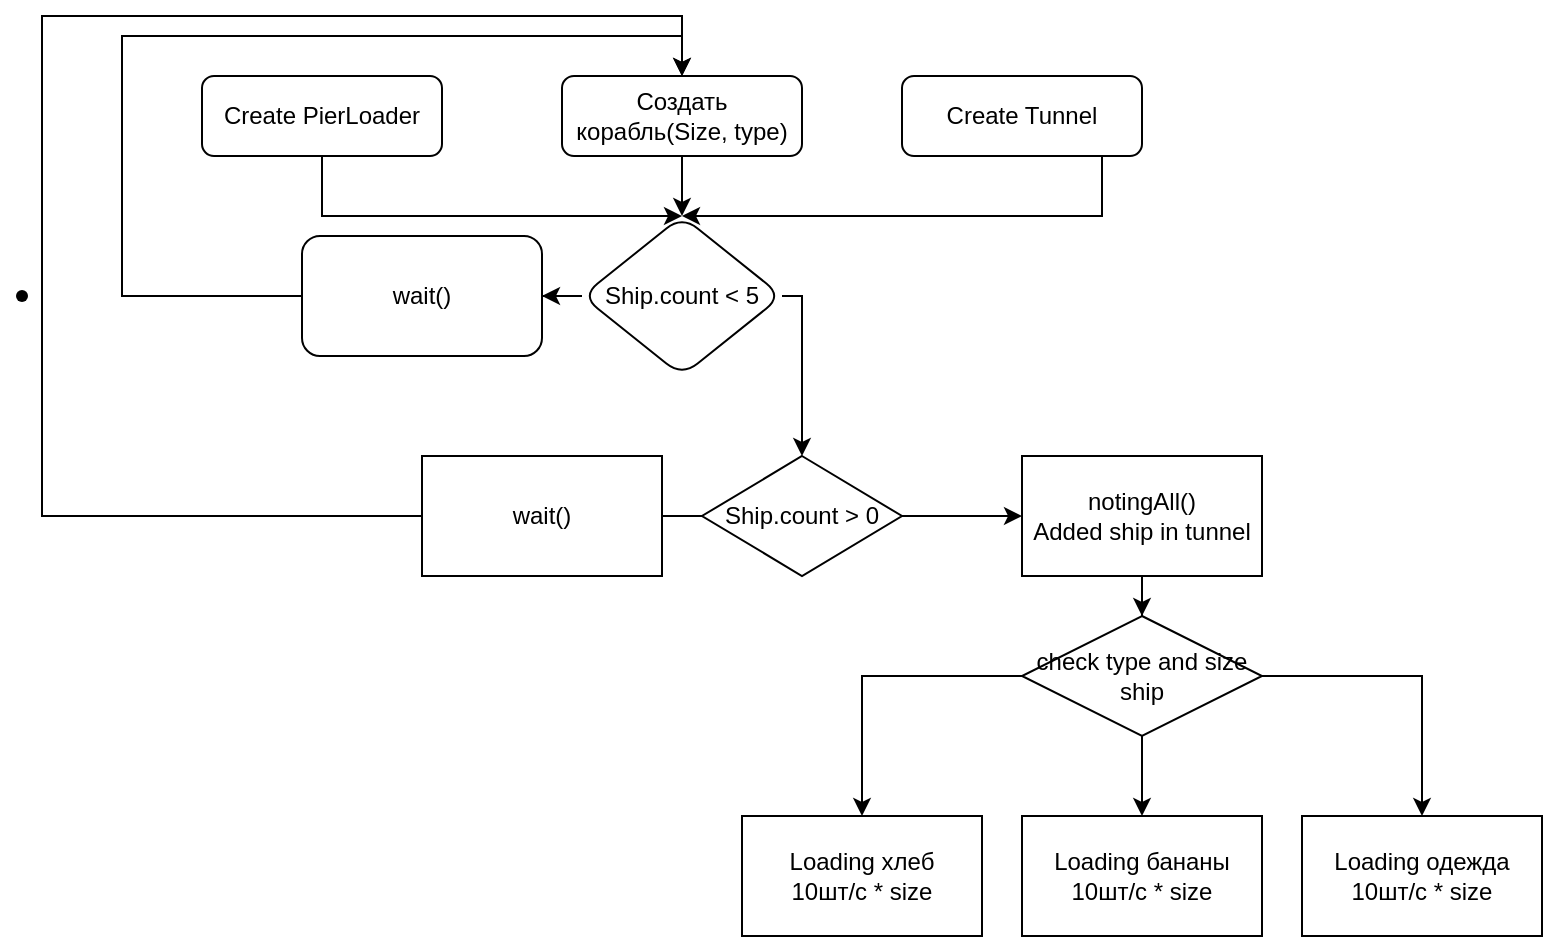 <mxfile version="22.0.1" type="github">
  <diagram id="C5RBs43oDa-KdzZeNtuy" name="Page-1">
    <mxGraphModel dx="1434" dy="771" grid="1" gridSize="10" guides="1" tooltips="1" connect="1" arrows="1" fold="1" page="1" pageScale="1" pageWidth="827" pageHeight="1169" math="0" shadow="0">
      <root>
        <mxCell id="WIyWlLk6GJQsqaUBKTNV-0" />
        <mxCell id="WIyWlLk6GJQsqaUBKTNV-1" parent="WIyWlLk6GJQsqaUBKTNV-0" />
        <mxCell id="a4lBw5MX-ri9Q4Iuq_kU-3" value="" style="edgeStyle=orthogonalEdgeStyle;rounded=0;orthogonalLoop=1;jettySize=auto;html=1;" edge="1" parent="WIyWlLk6GJQsqaUBKTNV-1" source="WIyWlLk6GJQsqaUBKTNV-3" target="a4lBw5MX-ri9Q4Iuq_kU-2">
          <mxGeometry relative="1" as="geometry" />
        </mxCell>
        <mxCell id="WIyWlLk6GJQsqaUBKTNV-3" value="&lt;font style=&quot;vertical-align: inherit;&quot;&gt;&lt;font style=&quot;vertical-align: inherit;&quot;&gt;&lt;font style=&quot;vertical-align: inherit;&quot;&gt;&lt;font style=&quot;vertical-align: inherit;&quot;&gt;&lt;font style=&quot;vertical-align: inherit;&quot;&gt;&lt;font style=&quot;vertical-align: inherit;&quot;&gt;Создать корабль(Size, type)&lt;/font&gt;&lt;/font&gt;&lt;/font&gt;&lt;/font&gt;&lt;/font&gt;&lt;/font&gt;" style="rounded=1;whiteSpace=wrap;html=1;fontSize=12;glass=0;strokeWidth=1;shadow=0;" parent="WIyWlLk6GJQsqaUBKTNV-1" vertex="1">
          <mxGeometry x="310" y="70" width="120" height="40" as="geometry" />
        </mxCell>
        <mxCell id="a4lBw5MX-ri9Q4Iuq_kU-7" value="" style="edgeStyle=orthogonalEdgeStyle;rounded=0;orthogonalLoop=1;jettySize=auto;html=1;entryX=0.5;entryY=0;entryDx=0;entryDy=0;" edge="1" parent="WIyWlLk6GJQsqaUBKTNV-1" source="a4lBw5MX-ri9Q4Iuq_kU-0" target="a4lBw5MX-ri9Q4Iuq_kU-2">
          <mxGeometry relative="1" as="geometry">
            <Array as="points">
              <mxPoint x="580" y="140" />
            </Array>
          </mxGeometry>
        </mxCell>
        <mxCell id="a4lBw5MX-ri9Q4Iuq_kU-0" value="&lt;font style=&quot;vertical-align: inherit;&quot;&gt;&lt;font style=&quot;vertical-align: inherit;&quot;&gt;Сreate Tunnel&lt;/font&gt;&lt;/font&gt;" style="rounded=1;whiteSpace=wrap;html=1;" vertex="1" parent="WIyWlLk6GJQsqaUBKTNV-1">
          <mxGeometry x="480" y="70" width="120" height="40" as="geometry" />
        </mxCell>
        <mxCell id="a4lBw5MX-ri9Q4Iuq_kU-9" value="" style="edgeStyle=orthogonalEdgeStyle;rounded=0;orthogonalLoop=1;jettySize=auto;html=1;entryX=0.5;entryY=0;entryDx=0;entryDy=0;" edge="1" parent="WIyWlLk6GJQsqaUBKTNV-1" source="a4lBw5MX-ri9Q4Iuq_kU-1" target="a4lBw5MX-ri9Q4Iuq_kU-2">
          <mxGeometry relative="1" as="geometry">
            <Array as="points">
              <mxPoint x="190" y="140" />
            </Array>
          </mxGeometry>
        </mxCell>
        <mxCell id="a4lBw5MX-ri9Q4Iuq_kU-1" value="&lt;font style=&quot;vertical-align: inherit;&quot;&gt;&lt;font style=&quot;vertical-align: inherit;&quot;&gt;Сreate PierLoader&lt;/font&gt;&lt;/font&gt;" style="rounded=1;whiteSpace=wrap;html=1;" vertex="1" parent="WIyWlLk6GJQsqaUBKTNV-1">
          <mxGeometry x="130" y="70" width="120" height="40" as="geometry" />
        </mxCell>
        <mxCell id="a4lBw5MX-ri9Q4Iuq_kU-5" value="" style="edgeStyle=orthogonalEdgeStyle;rounded=0;orthogonalLoop=1;jettySize=auto;html=1;entryX=0.5;entryY=0;entryDx=0;entryDy=0;" edge="1" parent="WIyWlLk6GJQsqaUBKTNV-1" source="a4lBw5MX-ri9Q4Iuq_kU-2" target="a4lBw5MX-ri9Q4Iuq_kU-10">
          <mxGeometry relative="1" as="geometry">
            <mxPoint x="510" y="260" as="targetPoint" />
            <Array as="points">
              <mxPoint x="430" y="180" />
              <mxPoint x="430" y="260" />
            </Array>
          </mxGeometry>
        </mxCell>
        <mxCell id="a4lBw5MX-ri9Q4Iuq_kU-29" value="" style="edgeStyle=orthogonalEdgeStyle;rounded=0;orthogonalLoop=1;jettySize=auto;html=1;" edge="1" parent="WIyWlLk6GJQsqaUBKTNV-1" source="a4lBw5MX-ri9Q4Iuq_kU-2" target="a4lBw5MX-ri9Q4Iuq_kU-28">
          <mxGeometry relative="1" as="geometry" />
        </mxCell>
        <mxCell id="a4lBw5MX-ri9Q4Iuq_kU-2" value="Ship.count &amp;lt; 5" style="rhombus;whiteSpace=wrap;html=1;rounded=1;glass=0;strokeWidth=1;shadow=0;" vertex="1" parent="WIyWlLk6GJQsqaUBKTNV-1">
          <mxGeometry x="320" y="140" width="100" height="80" as="geometry" />
        </mxCell>
        <mxCell id="a4lBw5MX-ri9Q4Iuq_kU-12" value="" style="edgeStyle=orthogonalEdgeStyle;rounded=0;orthogonalLoop=1;jettySize=auto;html=1;" edge="1" parent="WIyWlLk6GJQsqaUBKTNV-1" source="a4lBw5MX-ri9Q4Iuq_kU-10" target="a4lBw5MX-ri9Q4Iuq_kU-11">
          <mxGeometry relative="1" as="geometry" />
        </mxCell>
        <mxCell id="a4lBw5MX-ri9Q4Iuq_kU-26" style="edgeStyle=orthogonalEdgeStyle;rounded=0;orthogonalLoop=1;jettySize=auto;html=1;entryX=0.5;entryY=0;entryDx=0;entryDy=0;" edge="1" parent="WIyWlLk6GJQsqaUBKTNV-1" source="a4lBw5MX-ri9Q4Iuq_kU-10" target="WIyWlLk6GJQsqaUBKTNV-3">
          <mxGeometry relative="1" as="geometry">
            <Array as="points">
              <mxPoint x="50" y="290" />
              <mxPoint x="50" y="40" />
              <mxPoint x="370" y="40" />
            </Array>
          </mxGeometry>
        </mxCell>
        <mxCell id="a4lBw5MX-ri9Q4Iuq_kU-10" value="Ship.count &amp;gt; 0" style="rhombus;whiteSpace=wrap;html=1;" vertex="1" parent="WIyWlLk6GJQsqaUBKTNV-1">
          <mxGeometry x="380" y="260" width="100" height="60" as="geometry" />
        </mxCell>
        <mxCell id="a4lBw5MX-ri9Q4Iuq_kU-18" value="" style="edgeStyle=orthogonalEdgeStyle;rounded=0;orthogonalLoop=1;jettySize=auto;html=1;" edge="1" parent="WIyWlLk6GJQsqaUBKTNV-1" source="a4lBw5MX-ri9Q4Iuq_kU-11" target="a4lBw5MX-ri9Q4Iuq_kU-17">
          <mxGeometry relative="1" as="geometry" />
        </mxCell>
        <mxCell id="a4lBw5MX-ri9Q4Iuq_kU-11" value="notingAll()&lt;br&gt;Added ship in tunnel" style="whiteSpace=wrap;html=1;" vertex="1" parent="WIyWlLk6GJQsqaUBKTNV-1">
          <mxGeometry x="540" y="260" width="120" height="60" as="geometry" />
        </mxCell>
        <mxCell id="a4lBw5MX-ri9Q4Iuq_kU-21" value="" style="edgeStyle=orthogonalEdgeStyle;rounded=0;orthogonalLoop=1;jettySize=auto;html=1;" edge="1" parent="WIyWlLk6GJQsqaUBKTNV-1" source="a4lBw5MX-ri9Q4Iuq_kU-17" target="a4lBw5MX-ri9Q4Iuq_kU-20">
          <mxGeometry relative="1" as="geometry" />
        </mxCell>
        <mxCell id="a4lBw5MX-ri9Q4Iuq_kU-23" value="" style="edgeStyle=orthogonalEdgeStyle;rounded=0;orthogonalLoop=1;jettySize=auto;html=1;" edge="1" parent="WIyWlLk6GJQsqaUBKTNV-1" source="a4lBw5MX-ri9Q4Iuq_kU-17" target="a4lBw5MX-ri9Q4Iuq_kU-22">
          <mxGeometry relative="1" as="geometry" />
        </mxCell>
        <mxCell id="a4lBw5MX-ri9Q4Iuq_kU-25" value="" style="edgeStyle=orthogonalEdgeStyle;rounded=0;orthogonalLoop=1;jettySize=auto;html=1;" edge="1" parent="WIyWlLk6GJQsqaUBKTNV-1" source="a4lBw5MX-ri9Q4Iuq_kU-17" target="a4lBw5MX-ri9Q4Iuq_kU-24">
          <mxGeometry relative="1" as="geometry">
            <Array as="points">
              <mxPoint x="740" y="370" />
            </Array>
          </mxGeometry>
        </mxCell>
        <mxCell id="a4lBw5MX-ri9Q4Iuq_kU-17" value="check type and size ship" style="rhombus;whiteSpace=wrap;html=1;" vertex="1" parent="WIyWlLk6GJQsqaUBKTNV-1">
          <mxGeometry x="540" y="340" width="120" height="60" as="geometry" />
        </mxCell>
        <mxCell id="a4lBw5MX-ri9Q4Iuq_kU-20" value="Loading хлеб&lt;br&gt;10шт/с * size&lt;br&gt;" style="whiteSpace=wrap;html=1;" vertex="1" parent="WIyWlLk6GJQsqaUBKTNV-1">
          <mxGeometry x="400" y="440" width="120" height="60" as="geometry" />
        </mxCell>
        <mxCell id="a4lBw5MX-ri9Q4Iuq_kU-22" value="Loading бананы&lt;br style=&quot;border-color: var(--border-color);&quot;&gt;10шт/с * size" style="whiteSpace=wrap;html=1;" vertex="1" parent="WIyWlLk6GJQsqaUBKTNV-1">
          <mxGeometry x="540" y="440" width="120" height="60" as="geometry" />
        </mxCell>
        <mxCell id="a4lBw5MX-ri9Q4Iuq_kU-24" value="Loading одежда&lt;br style=&quot;border-color: var(--border-color);&quot;&gt;10шт/с * size" style="whiteSpace=wrap;html=1;" vertex="1" parent="WIyWlLk6GJQsqaUBKTNV-1">
          <mxGeometry x="680" y="440" width="120" height="60" as="geometry" />
        </mxCell>
        <mxCell id="a4lBw5MX-ri9Q4Iuq_kU-27" value="wait()" style="rounded=0;whiteSpace=wrap;html=1;" vertex="1" parent="WIyWlLk6GJQsqaUBKTNV-1">
          <mxGeometry x="240" y="260" width="120" height="60" as="geometry" />
        </mxCell>
        <mxCell id="a4lBw5MX-ri9Q4Iuq_kU-31" value="" style="edgeStyle=orthogonalEdgeStyle;rounded=0;orthogonalLoop=1;jettySize=auto;html=1;entryX=0.5;entryY=0;entryDx=0;entryDy=0;" edge="1" parent="WIyWlLk6GJQsqaUBKTNV-1" source="a4lBw5MX-ri9Q4Iuq_kU-28" target="WIyWlLk6GJQsqaUBKTNV-3">
          <mxGeometry relative="1" as="geometry">
            <Array as="points">
              <mxPoint x="90" y="180" />
              <mxPoint x="90" y="50" />
              <mxPoint x="370" y="50" />
            </Array>
          </mxGeometry>
        </mxCell>
        <mxCell id="a4lBw5MX-ri9Q4Iuq_kU-28" value="wait()" style="whiteSpace=wrap;html=1;rounded=1;glass=0;strokeWidth=1;shadow=0;" vertex="1" parent="WIyWlLk6GJQsqaUBKTNV-1">
          <mxGeometry x="180" y="150" width="120" height="60" as="geometry" />
        </mxCell>
        <mxCell id="a4lBw5MX-ri9Q4Iuq_kU-30" value="" style="shape=waypoint;sketch=0;size=6;pointerEvents=1;points=[];fillColor=default;resizable=0;rotatable=0;perimeter=centerPerimeter;snapToPoint=1;rounded=1;glass=0;strokeWidth=1;shadow=0;" vertex="1" parent="WIyWlLk6GJQsqaUBKTNV-1">
          <mxGeometry x="30" y="170" width="20" height="20" as="geometry" />
        </mxCell>
      </root>
    </mxGraphModel>
  </diagram>
</mxfile>
